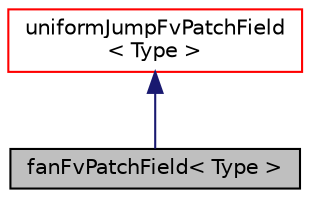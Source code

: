digraph "fanFvPatchField&lt; Type &gt;"
{
  bgcolor="transparent";
  edge [fontname="Helvetica",fontsize="10",labelfontname="Helvetica",labelfontsize="10"];
  node [fontname="Helvetica",fontsize="10",shape=record];
  Node1 [label="fanFvPatchField\< Type \>",height=0.2,width=0.4,color="black", fillcolor="grey75", style="filled", fontcolor="black"];
  Node2 -> Node1 [dir="back",color="midnightblue",fontsize="10",style="solid",fontname="Helvetica"];
  Node2 [label="uniformJumpFvPatchField\l\< Type \>",height=0.2,width=0.4,color="red",URL="$a02769.html",tooltip="This boundary condition provides a jump condition, using the cyclic condition as a base..."];
}
